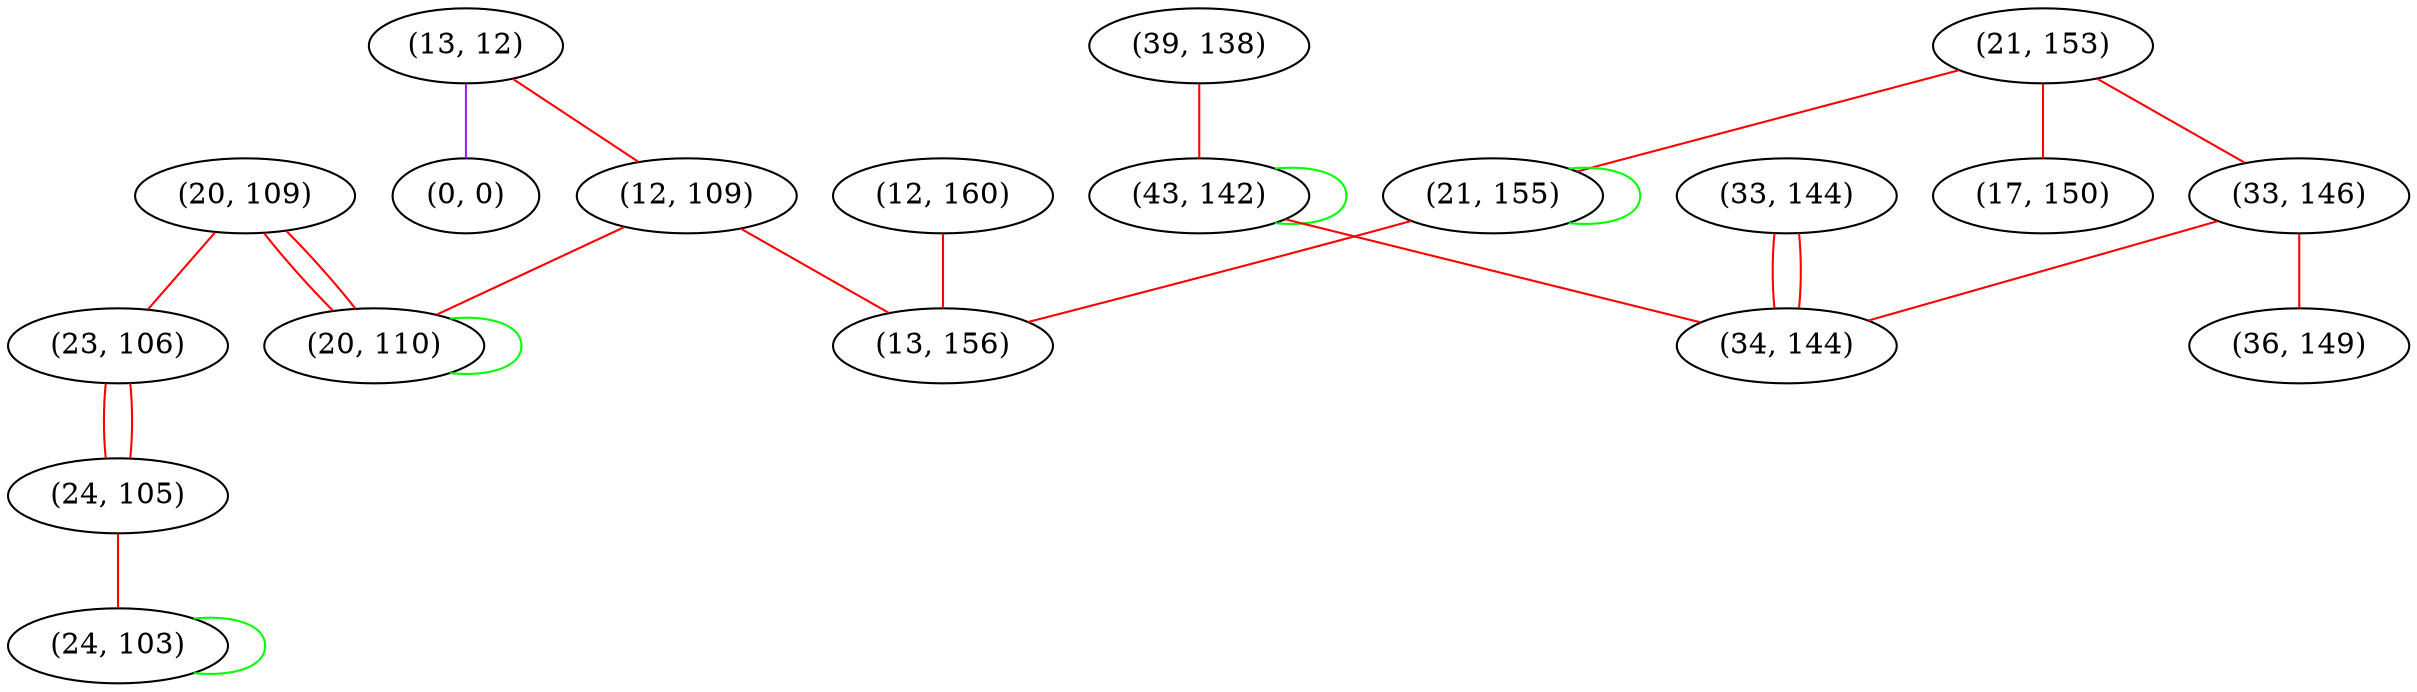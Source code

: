 graph "" {
"(20, 109)";
"(21, 153)";
"(13, 12)";
"(0, 0)";
"(39, 138)";
"(23, 106)";
"(21, 155)";
"(12, 109)";
"(33, 144)";
"(12, 160)";
"(24, 105)";
"(33, 146)";
"(13, 156)";
"(24, 103)";
"(17, 150)";
"(43, 142)";
"(36, 149)";
"(20, 110)";
"(34, 144)";
"(20, 109)" -- "(20, 110)"  [color=red, key=0, weight=1];
"(20, 109)" -- "(20, 110)"  [color=red, key=1, weight=1];
"(20, 109)" -- "(23, 106)"  [color=red, key=0, weight=1];
"(21, 153)" -- "(33, 146)"  [color=red, key=0, weight=1];
"(21, 153)" -- "(17, 150)"  [color=red, key=0, weight=1];
"(21, 153)" -- "(21, 155)"  [color=red, key=0, weight=1];
"(13, 12)" -- "(12, 109)"  [color=red, key=0, weight=1];
"(13, 12)" -- "(0, 0)"  [color=purple, key=0, weight=4];
"(39, 138)" -- "(43, 142)"  [color=red, key=0, weight=1];
"(23, 106)" -- "(24, 105)"  [color=red, key=0, weight=1];
"(23, 106)" -- "(24, 105)"  [color=red, key=1, weight=1];
"(21, 155)" -- "(13, 156)"  [color=red, key=0, weight=1];
"(21, 155)" -- "(21, 155)"  [color=green, key=0, weight=2];
"(12, 109)" -- "(13, 156)"  [color=red, key=0, weight=1];
"(12, 109)" -- "(20, 110)"  [color=red, key=0, weight=1];
"(33, 144)" -- "(34, 144)"  [color=red, key=0, weight=1];
"(33, 144)" -- "(34, 144)"  [color=red, key=1, weight=1];
"(12, 160)" -- "(13, 156)"  [color=red, key=0, weight=1];
"(24, 105)" -- "(24, 103)"  [color=red, key=0, weight=1];
"(33, 146)" -- "(36, 149)"  [color=red, key=0, weight=1];
"(33, 146)" -- "(34, 144)"  [color=red, key=0, weight=1];
"(24, 103)" -- "(24, 103)"  [color=green, key=0, weight=2];
"(43, 142)" -- "(34, 144)"  [color=red, key=0, weight=1];
"(43, 142)" -- "(43, 142)"  [color=green, key=0, weight=2];
"(20, 110)" -- "(20, 110)"  [color=green, key=0, weight=2];
}

